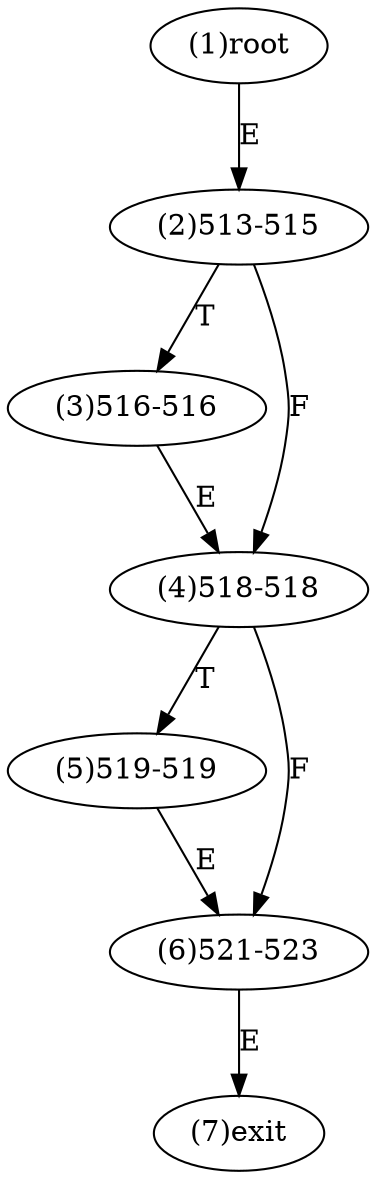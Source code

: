 digraph "" { 
1[ label="(1)root"];
2[ label="(2)513-515"];
3[ label="(3)516-516"];
4[ label="(4)518-518"];
5[ label="(5)519-519"];
6[ label="(6)521-523"];
7[ label="(7)exit"];
1->2[ label="E"];
2->4[ label="F"];
2->3[ label="T"];
3->4[ label="E"];
4->6[ label="F"];
4->5[ label="T"];
5->6[ label="E"];
6->7[ label="E"];
}